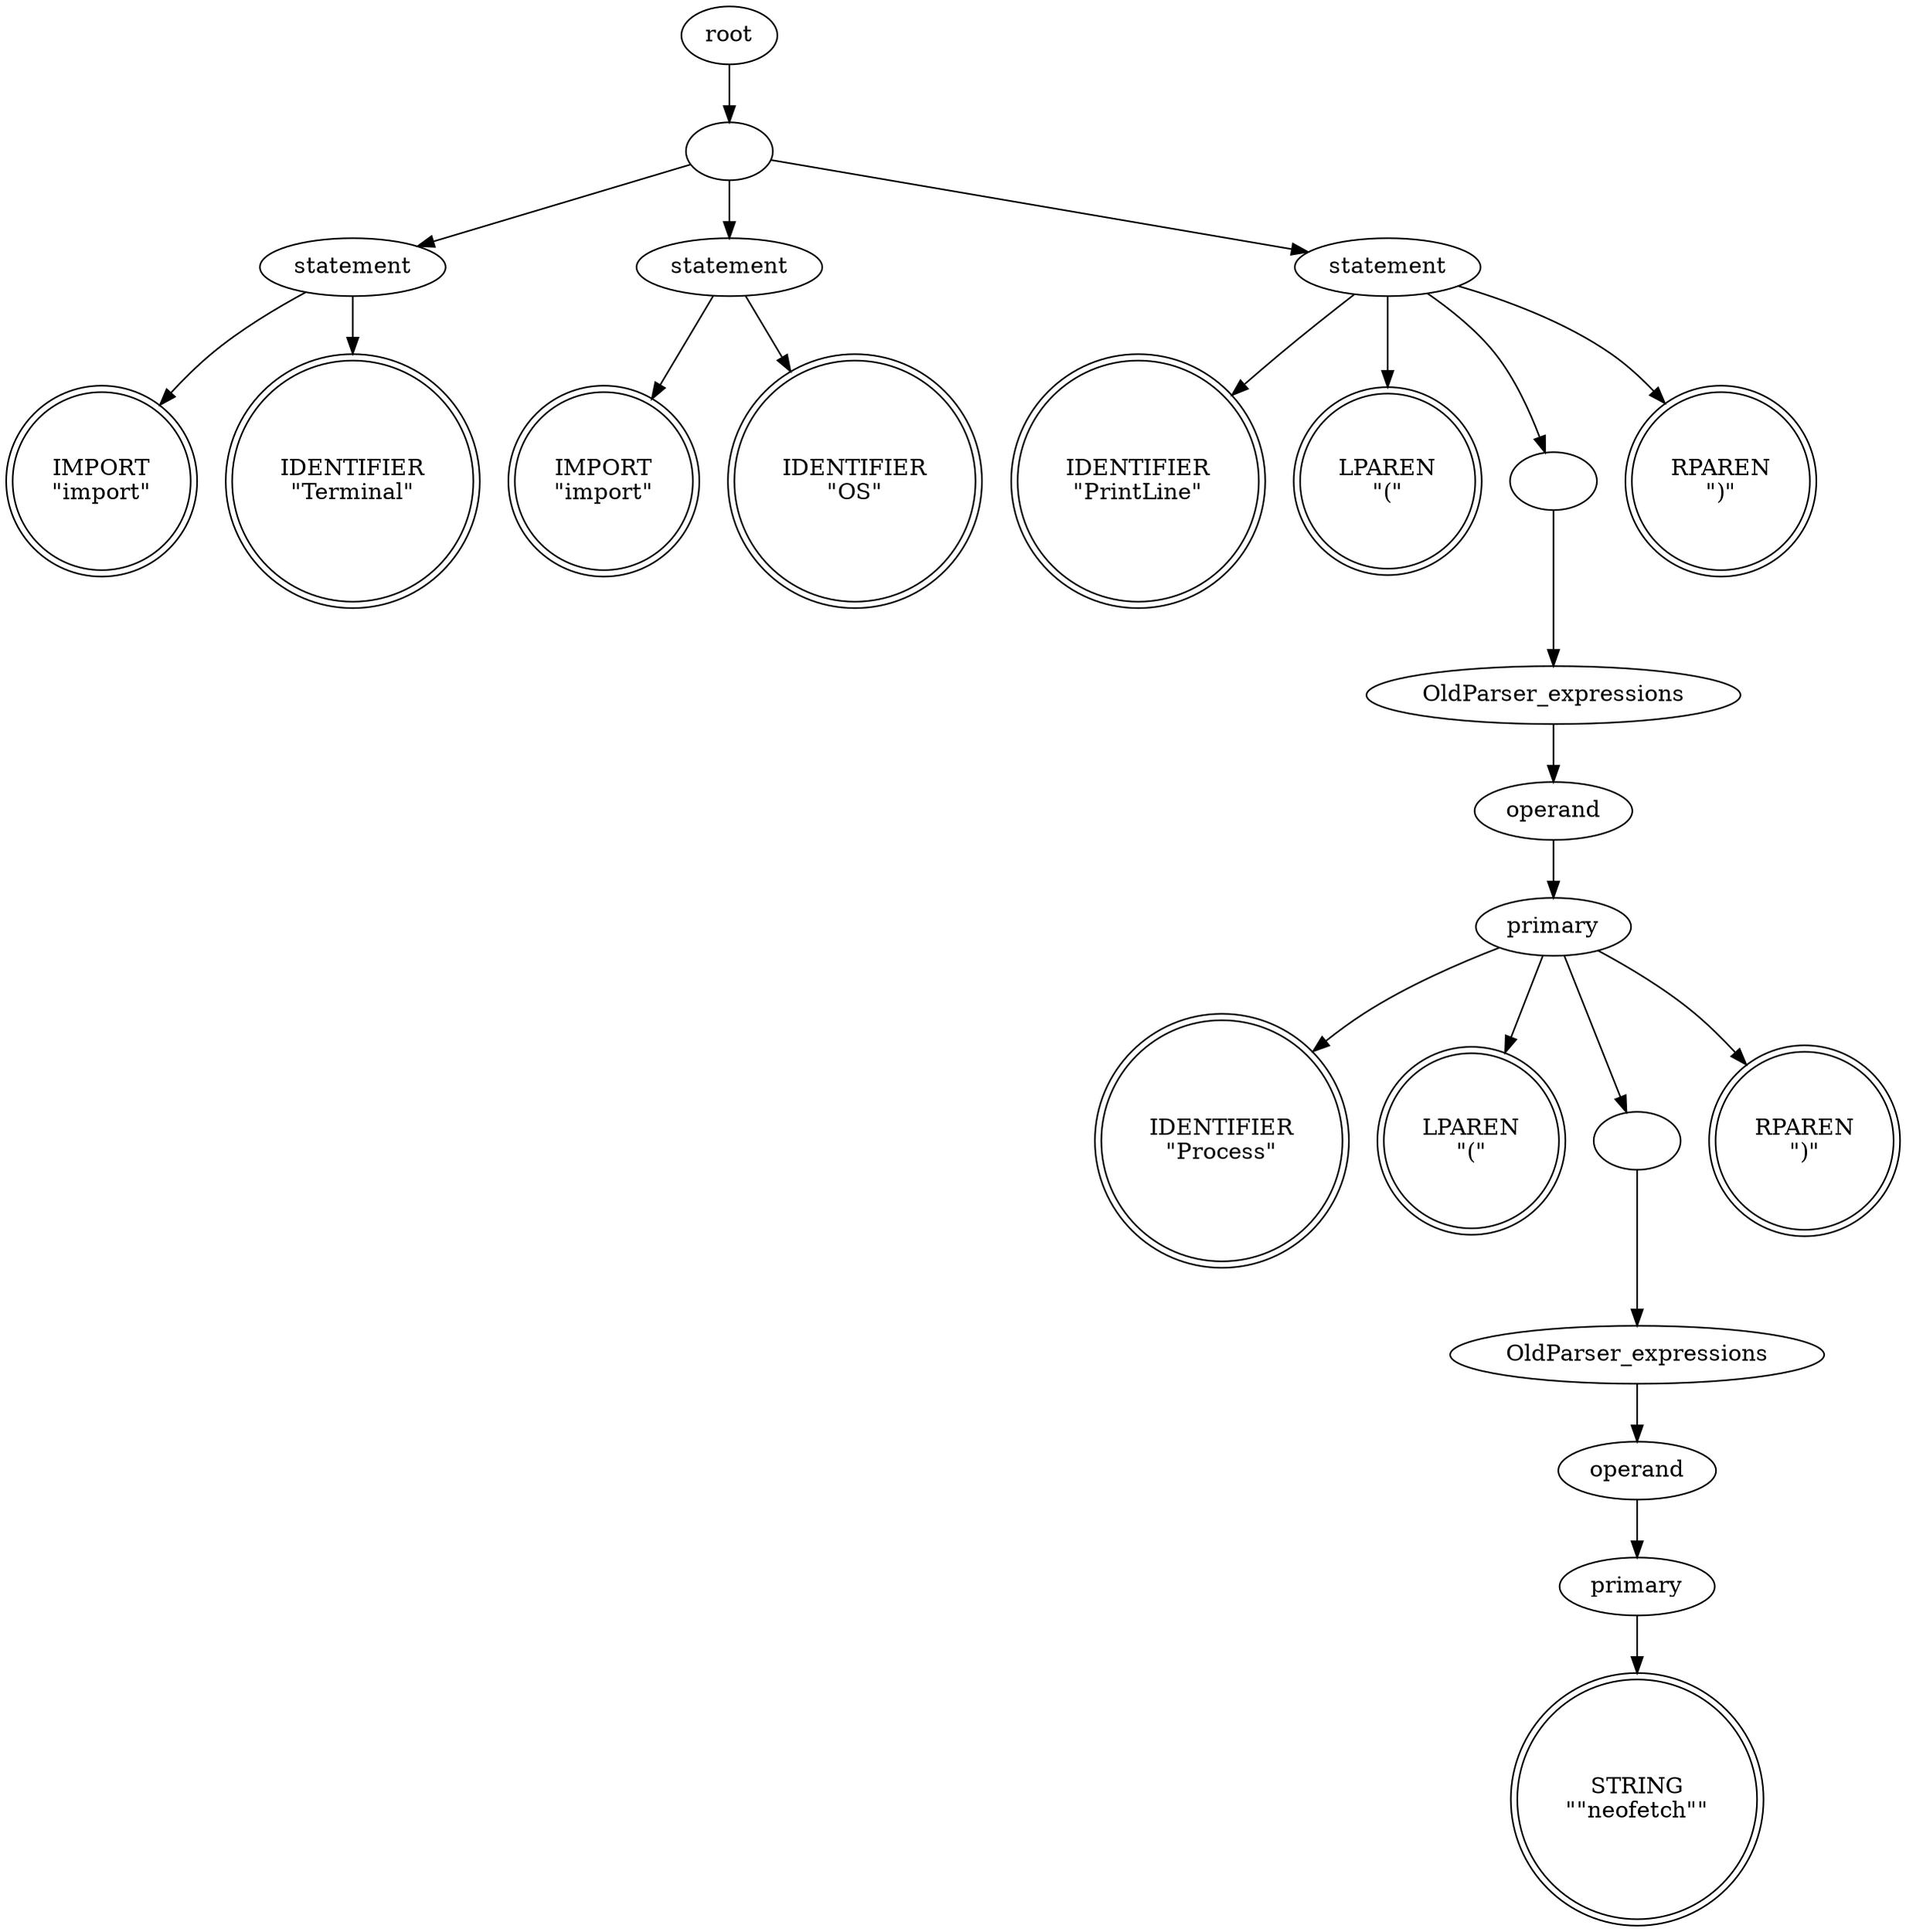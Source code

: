 digraph syntaxtree {
0 [  label="IMPORT
\"import\"" shape=doublecircle height=0.50]
1 [  label="IDENTIFIER
\"Terminal\"" shape=doublecircle height=0.50]
2 [  label="statement" shape=ellipse fontcolor=black height=0.50]
2 [  label="statement" shape=ellipse fontcolor=black height=0.50]
3 [  label="IMPORT
\"import\"" shape=doublecircle height=0.50]
4 [  label="IDENTIFIER
\"OS\"" shape=doublecircle height=0.50]
5 [  label="statement" shape=ellipse fontcolor=black height=0.50]
5 [  label="statement" shape=ellipse fontcolor=black height=0.50]
6 [  label="IDENTIFIER
\"PrintLine\"" shape=doublecircle height=0.50]
7 [  label="LPAREN
\"(\"" shape=doublecircle height=0.50]
8 [  label="IDENTIFIER
\"Process\"" shape=doublecircle height=0.50]
9 [  label="LPAREN
\"(\"" shape=doublecircle height=0.50]
10 [  label="STRING
\"\"neofetch\"\"" shape=doublecircle height=0.50]
11 [  label="primary" shape=ellipse fontcolor=black height=0.50]
11 [  label="primary" shape=ellipse fontcolor=black height=0.50]
12 [  label="operand" shape=ellipse fontcolor=black height=0.50]
12 [  label="operand" shape=ellipse fontcolor=black height=0.50]
13 [  label="OldParser_expressions" shape=ellipse fontcolor=black height=0.50]
13 [  label="OldParser_expressions" shape=ellipse fontcolor=black height=0.50]
14 [  label="" shape=ellipse fontcolor=black height=0.50]
14 [  label="" shape=ellipse fontcolor=black height=0.50]
15 [  label="RPAREN
\")\"" shape=doublecircle height=0.50]
16 [  label="primary" shape=ellipse fontcolor=black height=0.50]
16 [  label="primary" shape=ellipse fontcolor=black height=0.50]
17 [  label="operand" shape=ellipse fontcolor=black height=0.50]
17 [  label="operand" shape=ellipse fontcolor=black height=0.50]
18 [  label="OldParser_expressions" shape=ellipse fontcolor=black height=0.50]
18 [  label="OldParser_expressions" shape=ellipse fontcolor=black height=0.50]
19 [  label="" shape=ellipse fontcolor=black height=0.50]
19 [  label="" shape=ellipse fontcolor=black height=0.50]
20 [  label="RPAREN
\")\"" shape=doublecircle height=0.50]
21 [  label="statement" shape=ellipse fontcolor=black height=0.50]
21 [  label="statement" shape=ellipse fontcolor=black height=0.50]
22 [  label="" shape=ellipse fontcolor=black height=0.50]
22 [  label="" shape=ellipse fontcolor=black height=0.50]
23 [  label="root" shape=ellipse fontcolor=black height=0.50]
23 [  label="root" shape=ellipse fontcolor=black height=0.50]
2->0 [  arrowshape=none];
2->1 [  arrowshape=none];
5->3 [  arrowshape=none];
5->4 [  arrowshape=none];
11->10 [  arrowshape=none];
12->11 [  arrowshape=none];
13->12 [  arrowshape=none];
14->13 [  arrowshape=none];
16->8 [  arrowshape=none];
16->9 [  arrowshape=none];
16->14 [  arrowshape=none];
16->15 [  arrowshape=none];
17->16 [  arrowshape=none];
18->17 [  arrowshape=none];
19->18 [  arrowshape=none];
21->6 [  arrowshape=none];
21->7 [  arrowshape=none];
21->19 [  arrowshape=none];
21->20 [  arrowshape=none];
22->2 [  arrowshape=none];
22->5 [  arrowshape=none];
22->21 [  arrowshape=none];
23->22 [  arrowshape=none];
}

